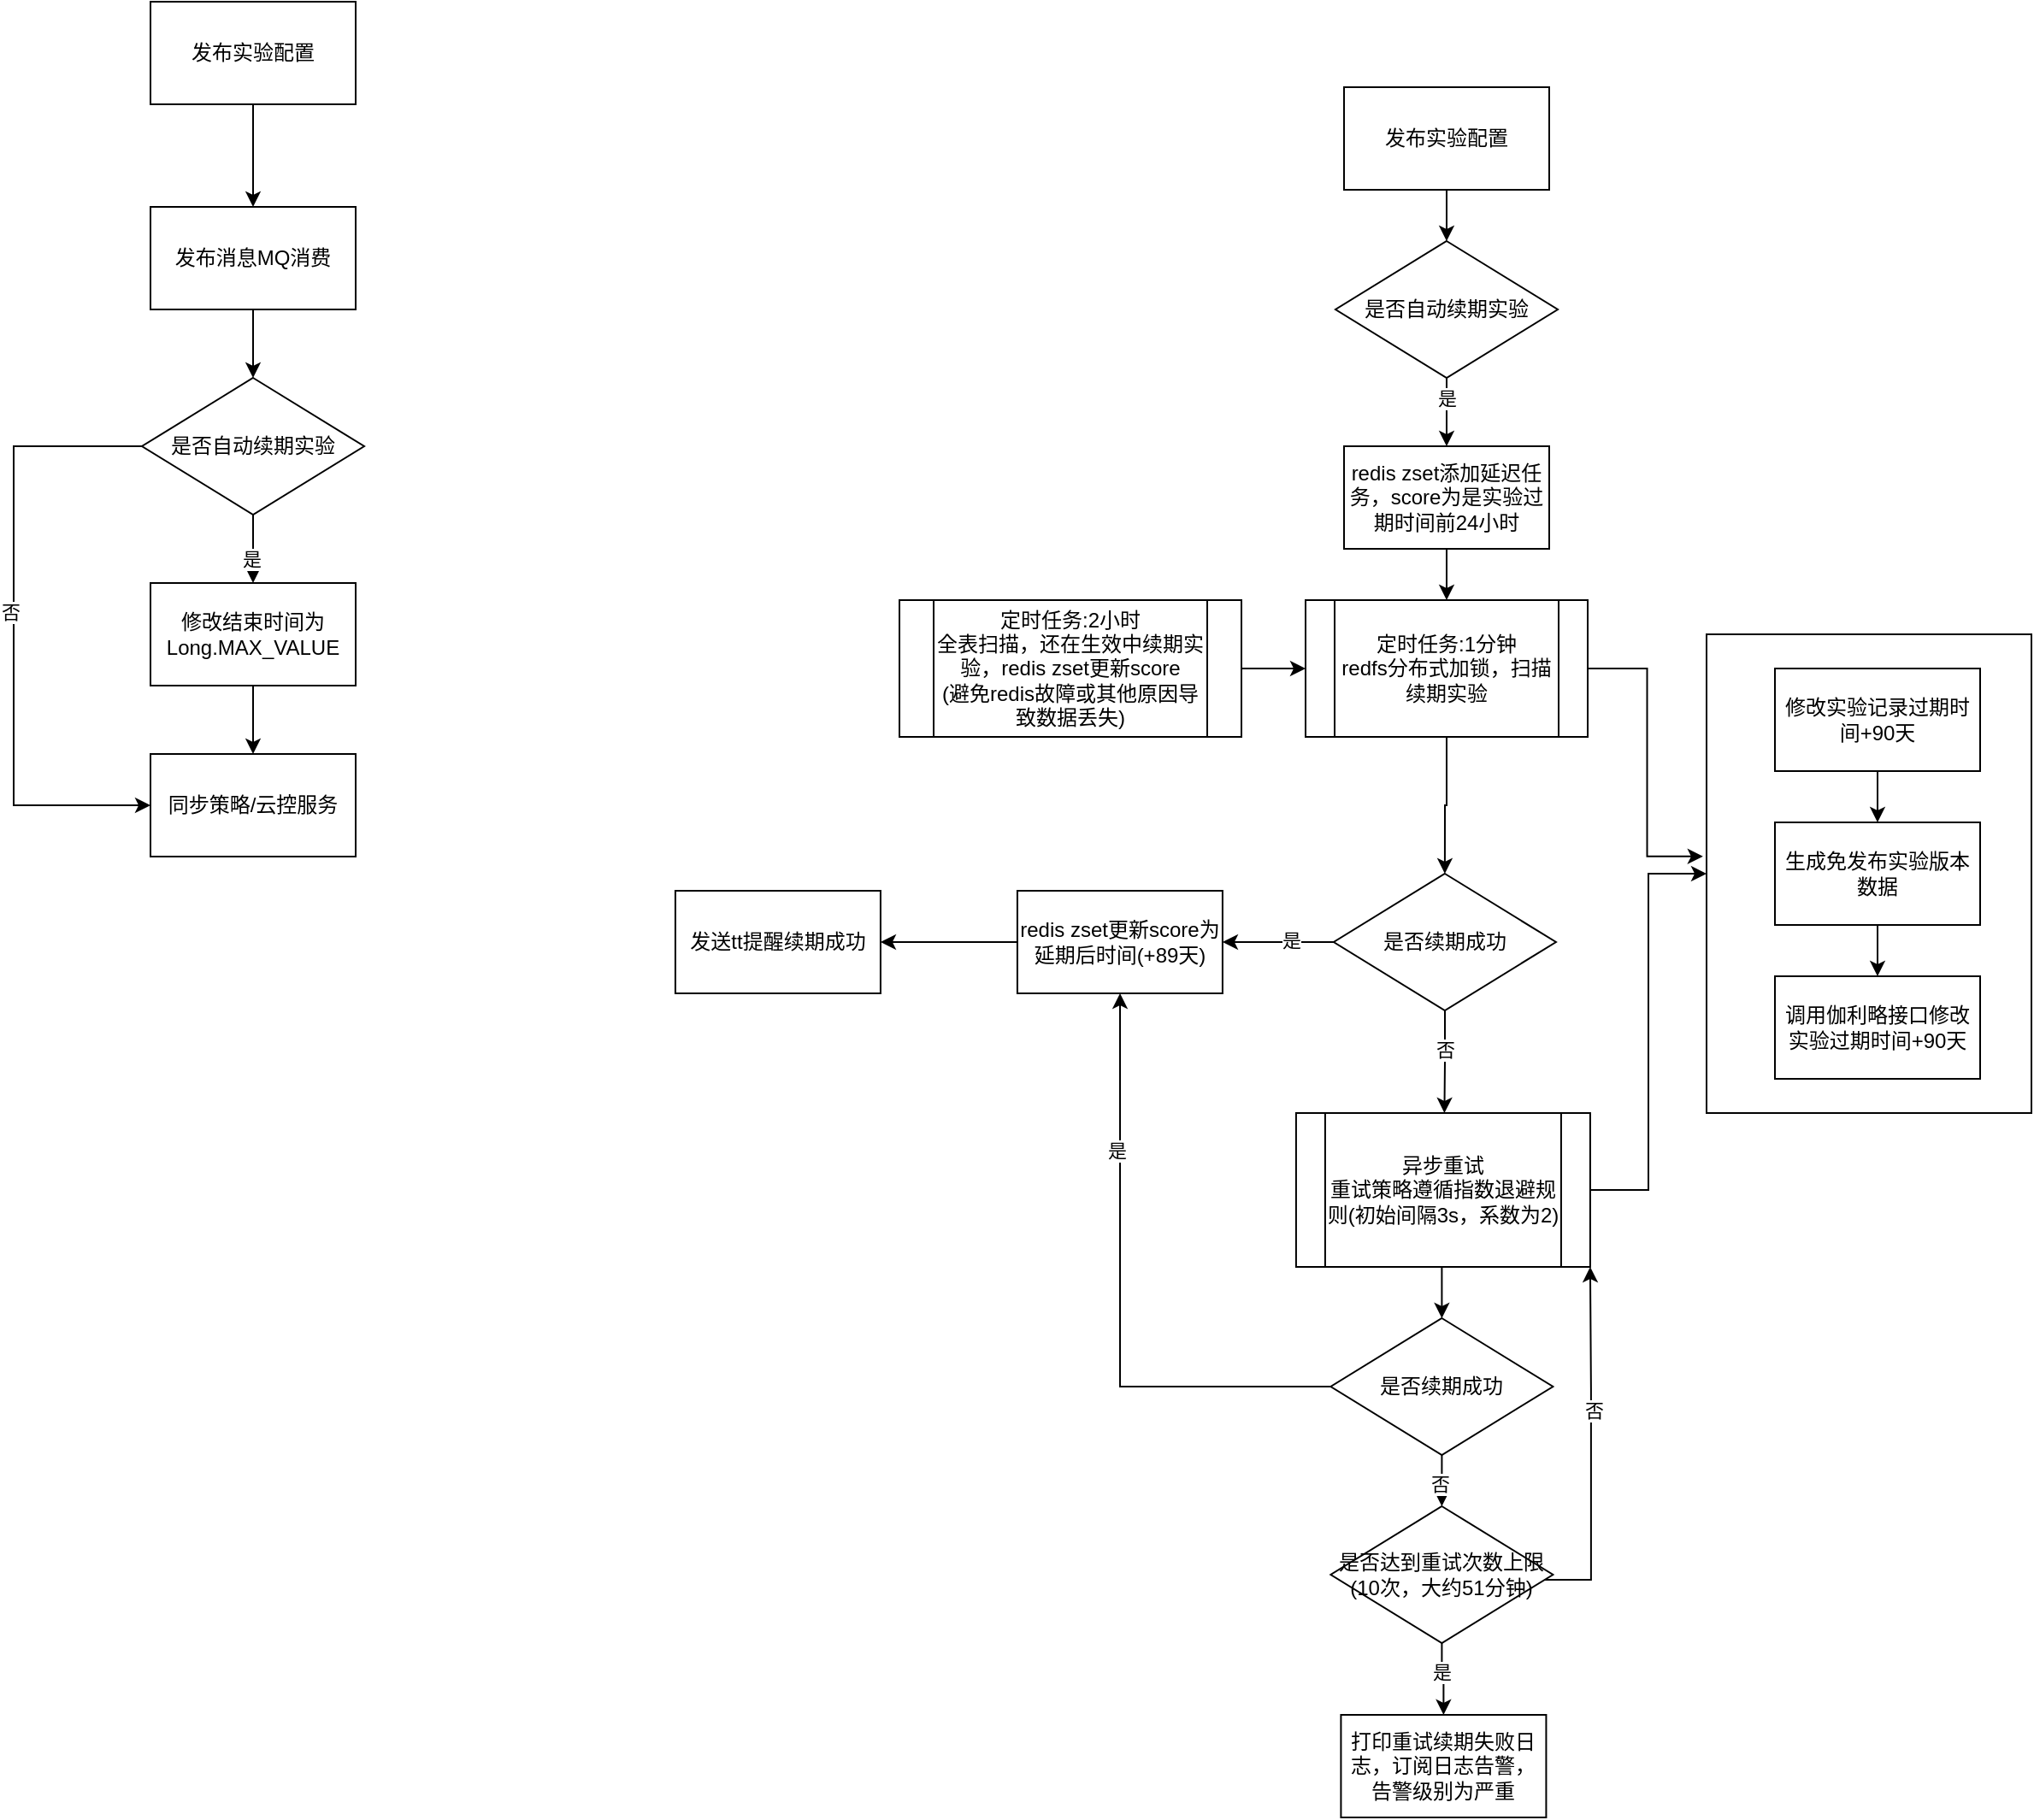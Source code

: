 <mxfile version="24.7.17">
  <diagram name="第 1 页" id="1I69XflQMtYXcPyUPTQI">
    <mxGraphModel dx="3218" dy="2223" grid="1" gridSize="10" guides="1" tooltips="1" connect="1" arrows="1" fold="1" page="1" pageScale="1" pageWidth="827" pageHeight="1169" math="0" shadow="0">
      <root>
        <mxCell id="0" />
        <mxCell id="1" parent="0" />
        <mxCell id="3P8sc-XmkoWIavLkZpjN-31" value="" style="rounded=0;whiteSpace=wrap;html=1;" parent="1" vertex="1">
          <mxGeometry x="860" y="260" width="190" height="280" as="geometry" />
        </mxCell>
        <mxCell id="3P8sc-XmkoWIavLkZpjN-6" style="edgeStyle=orthogonalEdgeStyle;rounded=0;orthogonalLoop=1;jettySize=auto;html=1;exitX=0.5;exitY=1;exitDx=0;exitDy=0;entryX=0.5;entryY=0;entryDx=0;entryDy=0;" parent="1" source="3P8sc-XmkoWIavLkZpjN-1" target="3P8sc-XmkoWIavLkZpjN-5" edge="1">
          <mxGeometry relative="1" as="geometry" />
        </mxCell>
        <mxCell id="3P8sc-XmkoWIavLkZpjN-1" value="发布实验配置" style="rounded=0;whiteSpace=wrap;html=1;" parent="1" vertex="1">
          <mxGeometry x="-50" y="-110" width="120" height="60" as="geometry" />
        </mxCell>
        <mxCell id="3P8sc-XmkoWIavLkZpjN-2" value="同步策略/云控服务" style="rounded=0;whiteSpace=wrap;html=1;" parent="1" vertex="1">
          <mxGeometry x="-50" y="330" width="120" height="60" as="geometry" />
        </mxCell>
        <mxCell id="3P8sc-XmkoWIavLkZpjN-10" style="edgeStyle=orthogonalEdgeStyle;rounded=0;orthogonalLoop=1;jettySize=auto;html=1;entryX=0.5;entryY=0;entryDx=0;entryDy=0;" parent="1" source="3P8sc-XmkoWIavLkZpjN-3" target="3P8sc-XmkoWIavLkZpjN-9" edge="1">
          <mxGeometry relative="1" as="geometry" />
        </mxCell>
        <mxCell id="3P8sc-XmkoWIavLkZpjN-13" value="是" style="edgeLabel;html=1;align=center;verticalAlign=middle;resizable=0;points=[];" parent="3P8sc-XmkoWIavLkZpjN-10" vertex="1" connectable="0">
          <mxGeometry x="0.28" y="-1" relative="1" as="geometry">
            <mxPoint as="offset" />
          </mxGeometry>
        </mxCell>
        <mxCell id="3P8sc-XmkoWIavLkZpjN-12" style="edgeStyle=orthogonalEdgeStyle;rounded=0;orthogonalLoop=1;jettySize=auto;html=1;exitX=0;exitY=0.5;exitDx=0;exitDy=0;entryX=0;entryY=0.5;entryDx=0;entryDy=0;" parent="1" source="3P8sc-XmkoWIavLkZpjN-3" target="3P8sc-XmkoWIavLkZpjN-2" edge="1">
          <mxGeometry relative="1" as="geometry">
            <Array as="points">
              <mxPoint x="-130" y="150" />
              <mxPoint x="-130" y="360" />
            </Array>
          </mxGeometry>
        </mxCell>
        <mxCell id="3P8sc-XmkoWIavLkZpjN-14" value="否" style="edgeLabel;html=1;align=center;verticalAlign=middle;resizable=0;points=[];" parent="3P8sc-XmkoWIavLkZpjN-12" vertex="1" connectable="0">
          <mxGeometry x="-0.058" y="-2" relative="1" as="geometry">
            <mxPoint as="offset" />
          </mxGeometry>
        </mxCell>
        <mxCell id="3P8sc-XmkoWIavLkZpjN-3" value="是否自动续期实验" style="rhombus;whiteSpace=wrap;html=1;" parent="1" vertex="1">
          <mxGeometry x="-55" y="110" width="130" height="80" as="geometry" />
        </mxCell>
        <mxCell id="3P8sc-XmkoWIavLkZpjN-7" style="edgeStyle=orthogonalEdgeStyle;rounded=0;orthogonalLoop=1;jettySize=auto;html=1;entryX=0.5;entryY=0;entryDx=0;entryDy=0;" parent="1" source="3P8sc-XmkoWIavLkZpjN-5" target="3P8sc-XmkoWIavLkZpjN-3" edge="1">
          <mxGeometry relative="1" as="geometry" />
        </mxCell>
        <mxCell id="3P8sc-XmkoWIavLkZpjN-5" value="发布消息MQ消费" style="rounded=0;whiteSpace=wrap;html=1;" parent="1" vertex="1">
          <mxGeometry x="-50" y="10" width="120" height="60" as="geometry" />
        </mxCell>
        <mxCell id="3P8sc-XmkoWIavLkZpjN-11" style="edgeStyle=orthogonalEdgeStyle;rounded=0;orthogonalLoop=1;jettySize=auto;html=1;entryX=0.5;entryY=0;entryDx=0;entryDy=0;" parent="1" source="3P8sc-XmkoWIavLkZpjN-9" target="3P8sc-XmkoWIavLkZpjN-2" edge="1">
          <mxGeometry relative="1" as="geometry" />
        </mxCell>
        <mxCell id="3P8sc-XmkoWIavLkZpjN-9" value="修改结束时间为Long.MAX_VALUE" style="rounded=0;whiteSpace=wrap;html=1;" parent="1" vertex="1">
          <mxGeometry x="-50" y="230" width="120" height="60" as="geometry" />
        </mxCell>
        <mxCell id="3P8sc-XmkoWIavLkZpjN-17" style="edgeStyle=orthogonalEdgeStyle;rounded=0;orthogonalLoop=1;jettySize=auto;html=1;entryX=0.5;entryY=0;entryDx=0;entryDy=0;" parent="1" source="3P8sc-XmkoWIavLkZpjN-15" target="3P8sc-XmkoWIavLkZpjN-16" edge="1">
          <mxGeometry relative="1" as="geometry" />
        </mxCell>
        <mxCell id="3P8sc-XmkoWIavLkZpjN-15" value="发布实验配置" style="rounded=0;whiteSpace=wrap;html=1;" parent="1" vertex="1">
          <mxGeometry x="648" y="-60" width="120" height="60" as="geometry" />
        </mxCell>
        <mxCell id="3P8sc-XmkoWIavLkZpjN-19" style="edgeStyle=orthogonalEdgeStyle;rounded=0;orthogonalLoop=1;jettySize=auto;html=1;entryX=0.5;entryY=0;entryDx=0;entryDy=0;" parent="1" source="3P8sc-XmkoWIavLkZpjN-16" target="3P8sc-XmkoWIavLkZpjN-18" edge="1">
          <mxGeometry relative="1" as="geometry" />
        </mxCell>
        <mxCell id="3P8sc-XmkoWIavLkZpjN-32" value="是" style="edgeLabel;html=1;align=center;verticalAlign=middle;resizable=0;points=[];" parent="3P8sc-XmkoWIavLkZpjN-19" vertex="1" connectable="0">
          <mxGeometry x="-0.4" y="2" relative="1" as="geometry">
            <mxPoint x="-2" as="offset" />
          </mxGeometry>
        </mxCell>
        <mxCell id="3P8sc-XmkoWIavLkZpjN-16" value="是否自动续期实验" style="rhombus;whiteSpace=wrap;html=1;" parent="1" vertex="1">
          <mxGeometry x="643" y="30" width="130" height="80" as="geometry" />
        </mxCell>
        <mxCell id="3P8sc-XmkoWIavLkZpjN-21" style="edgeStyle=orthogonalEdgeStyle;rounded=0;orthogonalLoop=1;jettySize=auto;html=1;exitX=0.5;exitY=1;exitDx=0;exitDy=0;entryX=0.5;entryY=0;entryDx=0;entryDy=0;" parent="1" source="3P8sc-XmkoWIavLkZpjN-18" target="3P8sc-XmkoWIavLkZpjN-23" edge="1">
          <mxGeometry relative="1" as="geometry">
            <mxPoint x="708" y="270" as="targetPoint" />
          </mxGeometry>
        </mxCell>
        <mxCell id="3P8sc-XmkoWIavLkZpjN-18" value="redis zset添加延迟任务，score为是实验过期时间前24小时" style="rounded=0;whiteSpace=wrap;html=1;" parent="1" vertex="1">
          <mxGeometry x="648" y="150" width="120" height="60" as="geometry" />
        </mxCell>
        <mxCell id="3P8sc-XmkoWIavLkZpjN-59" style="edgeStyle=orthogonalEdgeStyle;rounded=0;orthogonalLoop=1;jettySize=auto;html=1;entryX=0.5;entryY=0;entryDx=0;entryDy=0;" parent="1" source="3P8sc-XmkoWIavLkZpjN-23" target="3P8sc-XmkoWIavLkZpjN-33" edge="1">
          <mxGeometry relative="1" as="geometry">
            <mxPoint x="710" y="360" as="targetPoint" />
          </mxGeometry>
        </mxCell>
        <mxCell id="3P8sc-XmkoWIavLkZpjN-23" value="定时任务:1分钟&lt;div&gt;redfs分布式加锁，扫描续期实验&lt;/div&gt;" style="shape=process;whiteSpace=wrap;html=1;backgroundOutline=1;" parent="1" vertex="1">
          <mxGeometry x="625.5" y="240" width="165" height="80" as="geometry" />
        </mxCell>
        <mxCell id="3P8sc-XmkoWIavLkZpjN-27" style="edgeStyle=orthogonalEdgeStyle;rounded=0;orthogonalLoop=1;jettySize=auto;html=1;" parent="1" source="3P8sc-XmkoWIavLkZpjN-25" target="3P8sc-XmkoWIavLkZpjN-26" edge="1">
          <mxGeometry relative="1" as="geometry" />
        </mxCell>
        <mxCell id="3P8sc-XmkoWIavLkZpjN-25" value="修改实验记录过期时间+90天" style="rounded=0;whiteSpace=wrap;html=1;" parent="1" vertex="1">
          <mxGeometry x="900" y="280" width="120" height="60" as="geometry" />
        </mxCell>
        <mxCell id="3P8sc-XmkoWIavLkZpjN-29" style="edgeStyle=orthogonalEdgeStyle;rounded=0;orthogonalLoop=1;jettySize=auto;html=1;entryX=0.5;entryY=0;entryDx=0;entryDy=0;" parent="1" source="3P8sc-XmkoWIavLkZpjN-26" target="3P8sc-XmkoWIavLkZpjN-28" edge="1">
          <mxGeometry relative="1" as="geometry" />
        </mxCell>
        <mxCell id="3P8sc-XmkoWIavLkZpjN-26" value="生成免发布实验版本数据" style="rounded=0;whiteSpace=wrap;html=1;" parent="1" vertex="1">
          <mxGeometry x="900" y="370" width="120" height="60" as="geometry" />
        </mxCell>
        <mxCell id="3P8sc-XmkoWIavLkZpjN-28" value="调用伽利略接口修改实验过期时间+90天" style="rounded=0;whiteSpace=wrap;html=1;" parent="1" vertex="1">
          <mxGeometry x="900" y="460" width="120" height="60" as="geometry" />
        </mxCell>
        <mxCell id="3P8sc-XmkoWIavLkZpjN-37" style="edgeStyle=orthogonalEdgeStyle;rounded=0;orthogonalLoop=1;jettySize=auto;html=1;entryX=1;entryY=0.5;entryDx=0;entryDy=0;" parent="1" source="3P8sc-XmkoWIavLkZpjN-33" target="3P8sc-XmkoWIavLkZpjN-36" edge="1">
          <mxGeometry relative="1" as="geometry" />
        </mxCell>
        <mxCell id="3P8sc-XmkoWIavLkZpjN-38" value="是" style="edgeLabel;html=1;align=center;verticalAlign=middle;resizable=0;points=[];" parent="3P8sc-XmkoWIavLkZpjN-37" vertex="1" connectable="0">
          <mxGeometry x="-0.236" y="-1" relative="1" as="geometry">
            <mxPoint as="offset" />
          </mxGeometry>
        </mxCell>
        <mxCell id="3P8sc-XmkoWIavLkZpjN-40" style="edgeStyle=orthogonalEdgeStyle;rounded=0;orthogonalLoop=1;jettySize=auto;html=1;entryX=0.5;entryY=0;entryDx=0;entryDy=0;" parent="1" source="3P8sc-XmkoWIavLkZpjN-33" edge="1">
          <mxGeometry relative="1" as="geometry">
            <mxPoint x="706.71" y="540" as="targetPoint" />
          </mxGeometry>
        </mxCell>
        <mxCell id="3P8sc-XmkoWIavLkZpjN-41" value="否" style="edgeLabel;html=1;align=center;verticalAlign=middle;resizable=0;points=[];" parent="3P8sc-XmkoWIavLkZpjN-40" vertex="1" connectable="0">
          <mxGeometry x="-0.3" y="2" relative="1" as="geometry">
            <mxPoint x="-2" y="2" as="offset" />
          </mxGeometry>
        </mxCell>
        <mxCell id="3P8sc-XmkoWIavLkZpjN-33" value="是否续期成功" style="rhombus;whiteSpace=wrap;html=1;" parent="1" vertex="1">
          <mxGeometry x="641.96" y="400" width="130" height="80" as="geometry" />
        </mxCell>
        <mxCell id="3P8sc-XmkoWIavLkZpjN-63" style="edgeStyle=orthogonalEdgeStyle;rounded=0;orthogonalLoop=1;jettySize=auto;html=1;" parent="1" source="3P8sc-XmkoWIavLkZpjN-36" target="3P8sc-XmkoWIavLkZpjN-62" edge="1">
          <mxGeometry relative="1" as="geometry" />
        </mxCell>
        <mxCell id="3P8sc-XmkoWIavLkZpjN-36" value="redis zset更新score为延期后时间(+89天)" style="rounded=0;whiteSpace=wrap;html=1;" parent="1" vertex="1">
          <mxGeometry x="456.96" y="410" width="120" height="60" as="geometry" />
        </mxCell>
        <mxCell id="3P8sc-XmkoWIavLkZpjN-46" style="edgeStyle=orthogonalEdgeStyle;rounded=0;orthogonalLoop=1;jettySize=auto;html=1;" parent="1" source="3P8sc-XmkoWIavLkZpjN-42" target="3P8sc-XmkoWIavLkZpjN-31" edge="1">
          <mxGeometry relative="1" as="geometry" />
        </mxCell>
        <mxCell id="3P8sc-XmkoWIavLkZpjN-48" style="edgeStyle=orthogonalEdgeStyle;rounded=0;orthogonalLoop=1;jettySize=auto;html=1;exitX=0.5;exitY=1;exitDx=0;exitDy=0;entryX=0.5;entryY=0;entryDx=0;entryDy=0;" parent="1" target="3P8sc-XmkoWIavLkZpjN-47" edge="1">
          <mxGeometry relative="1" as="geometry">
            <mxPoint x="706.71" y="630" as="sourcePoint" />
          </mxGeometry>
        </mxCell>
        <mxCell id="3P8sc-XmkoWIavLkZpjN-42" value="异步重试&lt;br&gt;重试策略遵循指数退避规则(初始间隔3s，系数为2)" style="shape=process;whiteSpace=wrap;html=1;backgroundOutline=1;" parent="1" vertex="1">
          <mxGeometry x="619.96" y="540" width="172" height="90" as="geometry" />
        </mxCell>
        <mxCell id="3P8sc-XmkoWIavLkZpjN-49" style="edgeStyle=orthogonalEdgeStyle;rounded=0;orthogonalLoop=1;jettySize=auto;html=1;exitX=0;exitY=0.5;exitDx=0;exitDy=0;" parent="1" source="3P8sc-XmkoWIavLkZpjN-47" target="3P8sc-XmkoWIavLkZpjN-36" edge="1">
          <mxGeometry relative="1" as="geometry" />
        </mxCell>
        <mxCell id="3P8sc-XmkoWIavLkZpjN-50" value="是" style="edgeLabel;html=1;align=center;verticalAlign=middle;resizable=0;points=[];" parent="3P8sc-XmkoWIavLkZpjN-49" vertex="1" connectable="0">
          <mxGeometry x="0.481" y="2" relative="1" as="geometry">
            <mxPoint as="offset" />
          </mxGeometry>
        </mxCell>
        <mxCell id="3P8sc-XmkoWIavLkZpjN-52" style="edgeStyle=orthogonalEdgeStyle;rounded=0;orthogonalLoop=1;jettySize=auto;html=1;exitX=0.5;exitY=1;exitDx=0;exitDy=0;" parent="1" source="3P8sc-XmkoWIavLkZpjN-47" target="3P8sc-XmkoWIavLkZpjN-51" edge="1">
          <mxGeometry relative="1" as="geometry" />
        </mxCell>
        <mxCell id="3P8sc-XmkoWIavLkZpjN-55" value="否" style="edgeLabel;html=1;align=center;verticalAlign=middle;resizable=0;points=[];" parent="3P8sc-XmkoWIavLkZpjN-52" vertex="1" connectable="0">
          <mxGeometry x="-0.403" y="-1" relative="1" as="geometry">
            <mxPoint y="2" as="offset" />
          </mxGeometry>
        </mxCell>
        <mxCell id="3P8sc-XmkoWIavLkZpjN-47" value="是否续期成功" style="rhombus;whiteSpace=wrap;html=1;" parent="1" vertex="1">
          <mxGeometry x="640.21" y="660" width="130" height="80" as="geometry" />
        </mxCell>
        <mxCell id="3P8sc-XmkoWIavLkZpjN-54" style="edgeStyle=orthogonalEdgeStyle;rounded=0;orthogonalLoop=1;jettySize=auto;html=1;exitX=0.5;exitY=1;exitDx=0;exitDy=0;" parent="1" source="3P8sc-XmkoWIavLkZpjN-51" target="3P8sc-XmkoWIavLkZpjN-53" edge="1">
          <mxGeometry relative="1" as="geometry" />
        </mxCell>
        <mxCell id="3P8sc-XmkoWIavLkZpjN-56" value="是" style="edgeLabel;html=1;align=center;verticalAlign=middle;resizable=0;points=[];" parent="3P8sc-XmkoWIavLkZpjN-54" vertex="1" connectable="0">
          <mxGeometry x="-0.24" relative="1" as="geometry">
            <mxPoint as="offset" />
          </mxGeometry>
        </mxCell>
        <mxCell id="3P8sc-XmkoWIavLkZpjN-57" style="edgeStyle=orthogonalEdgeStyle;rounded=0;orthogonalLoop=1;jettySize=auto;html=1;entryX=1;entryY=1;entryDx=0;entryDy=0;" parent="1" source="3P8sc-XmkoWIavLkZpjN-51" target="3P8sc-XmkoWIavLkZpjN-42" edge="1">
          <mxGeometry relative="1" as="geometry">
            <Array as="points">
              <mxPoint x="792.46" y="813" />
              <mxPoint x="792.46" y="702" />
            </Array>
          </mxGeometry>
        </mxCell>
        <mxCell id="3P8sc-XmkoWIavLkZpjN-58" value="否" style="edgeLabel;html=1;align=center;verticalAlign=middle;resizable=0;points=[];" parent="3P8sc-XmkoWIavLkZpjN-57" vertex="1" connectable="0">
          <mxGeometry x="0.212" y="-1" relative="1" as="geometry">
            <mxPoint y="1" as="offset" />
          </mxGeometry>
        </mxCell>
        <mxCell id="3P8sc-XmkoWIavLkZpjN-51" value="是否达到重试次数上限(10次，大约51分钟)" style="rhombus;whiteSpace=wrap;html=1;" parent="1" vertex="1">
          <mxGeometry x="640.21" y="770" width="130" height="80" as="geometry" />
        </mxCell>
        <mxCell id="3P8sc-XmkoWIavLkZpjN-53" value="打印重试续期失败日志，订阅日志告警，告警级别为严重" style="rounded=0;whiteSpace=wrap;html=1;" parent="1" vertex="1">
          <mxGeometry x="646.21" y="892" width="120" height="60" as="geometry" />
        </mxCell>
        <mxCell id="3P8sc-XmkoWIavLkZpjN-61" style="edgeStyle=orthogonalEdgeStyle;rounded=0;orthogonalLoop=1;jettySize=auto;html=1;entryX=-0.011;entryY=0.464;entryDx=0;entryDy=0;entryPerimeter=0;exitX=1;exitY=0.5;exitDx=0;exitDy=0;" parent="1" source="3P8sc-XmkoWIavLkZpjN-23" target="3P8sc-XmkoWIavLkZpjN-31" edge="1">
          <mxGeometry relative="1" as="geometry">
            <mxPoint x="775" y="390" as="sourcePoint" />
          </mxGeometry>
        </mxCell>
        <mxCell id="3P8sc-XmkoWIavLkZpjN-62" value="发送tt提醒续期成功" style="rounded=0;whiteSpace=wrap;html=1;" parent="1" vertex="1">
          <mxGeometry x="256.96" y="410" width="120" height="60" as="geometry" />
        </mxCell>
        <mxCell id="3P8sc-XmkoWIavLkZpjN-65" style="edgeStyle=orthogonalEdgeStyle;rounded=0;orthogonalLoop=1;jettySize=auto;html=1;entryX=0;entryY=0.5;entryDx=0;entryDy=0;" parent="1" source="3P8sc-XmkoWIavLkZpjN-64" target="3P8sc-XmkoWIavLkZpjN-23" edge="1">
          <mxGeometry relative="1" as="geometry" />
        </mxCell>
        <mxCell id="3P8sc-XmkoWIavLkZpjN-64" value="定时任务:2小时&lt;div&gt;全表扫描，还在生效中续期实验，redis zset更新score&lt;/div&gt;&lt;div&gt;(避免redis故障或其他原因导致数据丢失)&lt;/div&gt;" style="shape=process;whiteSpace=wrap;html=1;backgroundOutline=1;" parent="1" vertex="1">
          <mxGeometry x="388" y="240" width="200" height="80" as="geometry" />
        </mxCell>
      </root>
    </mxGraphModel>
  </diagram>
</mxfile>
